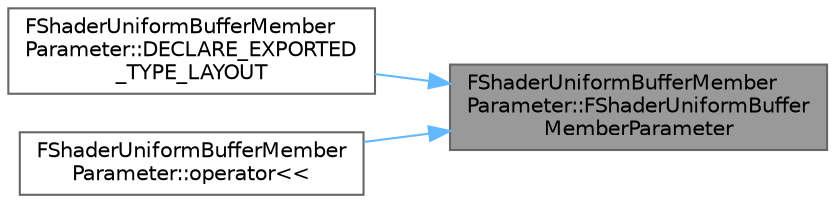digraph "FShaderUniformBufferMemberParameter::FShaderUniformBufferMemberParameter"
{
 // INTERACTIVE_SVG=YES
 // LATEX_PDF_SIZE
  bgcolor="transparent";
  edge [fontname=Helvetica,fontsize=10,labelfontname=Helvetica,labelfontsize=10];
  node [fontname=Helvetica,fontsize=10,shape=box,height=0.2,width=0.4];
  rankdir="RL";
  Node1 [id="Node000001",label="FShaderUniformBufferMember\lParameter::FShaderUniformBuffer\lMemberParameter",height=0.2,width=0.4,color="gray40", fillcolor="grey60", style="filled", fontcolor="black",tooltip=" "];
  Node1 -> Node2 [id="edge1_Node000001_Node000002",dir="back",color="steelblue1",style="solid",tooltip=" "];
  Node2 [id="Node000002",label="FShaderUniformBufferMember\lParameter::DECLARE_EXPORTED\l_TYPE_LAYOUT",height=0.2,width=0.4,color="grey40", fillcolor="white", style="filled",URL="$db/dc3/classFShaderUniformBufferMemberParameter.html#ac984e6710e9efbd49cbf61c88f6b7e12",tooltip=" "];
  Node1 -> Node3 [id="edge2_Node000001_Node000003",dir="back",color="steelblue1",style="solid",tooltip=" "];
  Node3 [id="Node000003",label="FShaderUniformBufferMember\lParameter::operator\<\<",height=0.2,width=0.4,color="grey40", fillcolor="white", style="filled",URL="$db/dc3/classFShaderUniformBufferMemberParameter.html#a9f388412c5a33367e6b42e6a70ad000f",tooltip=" "];
}
